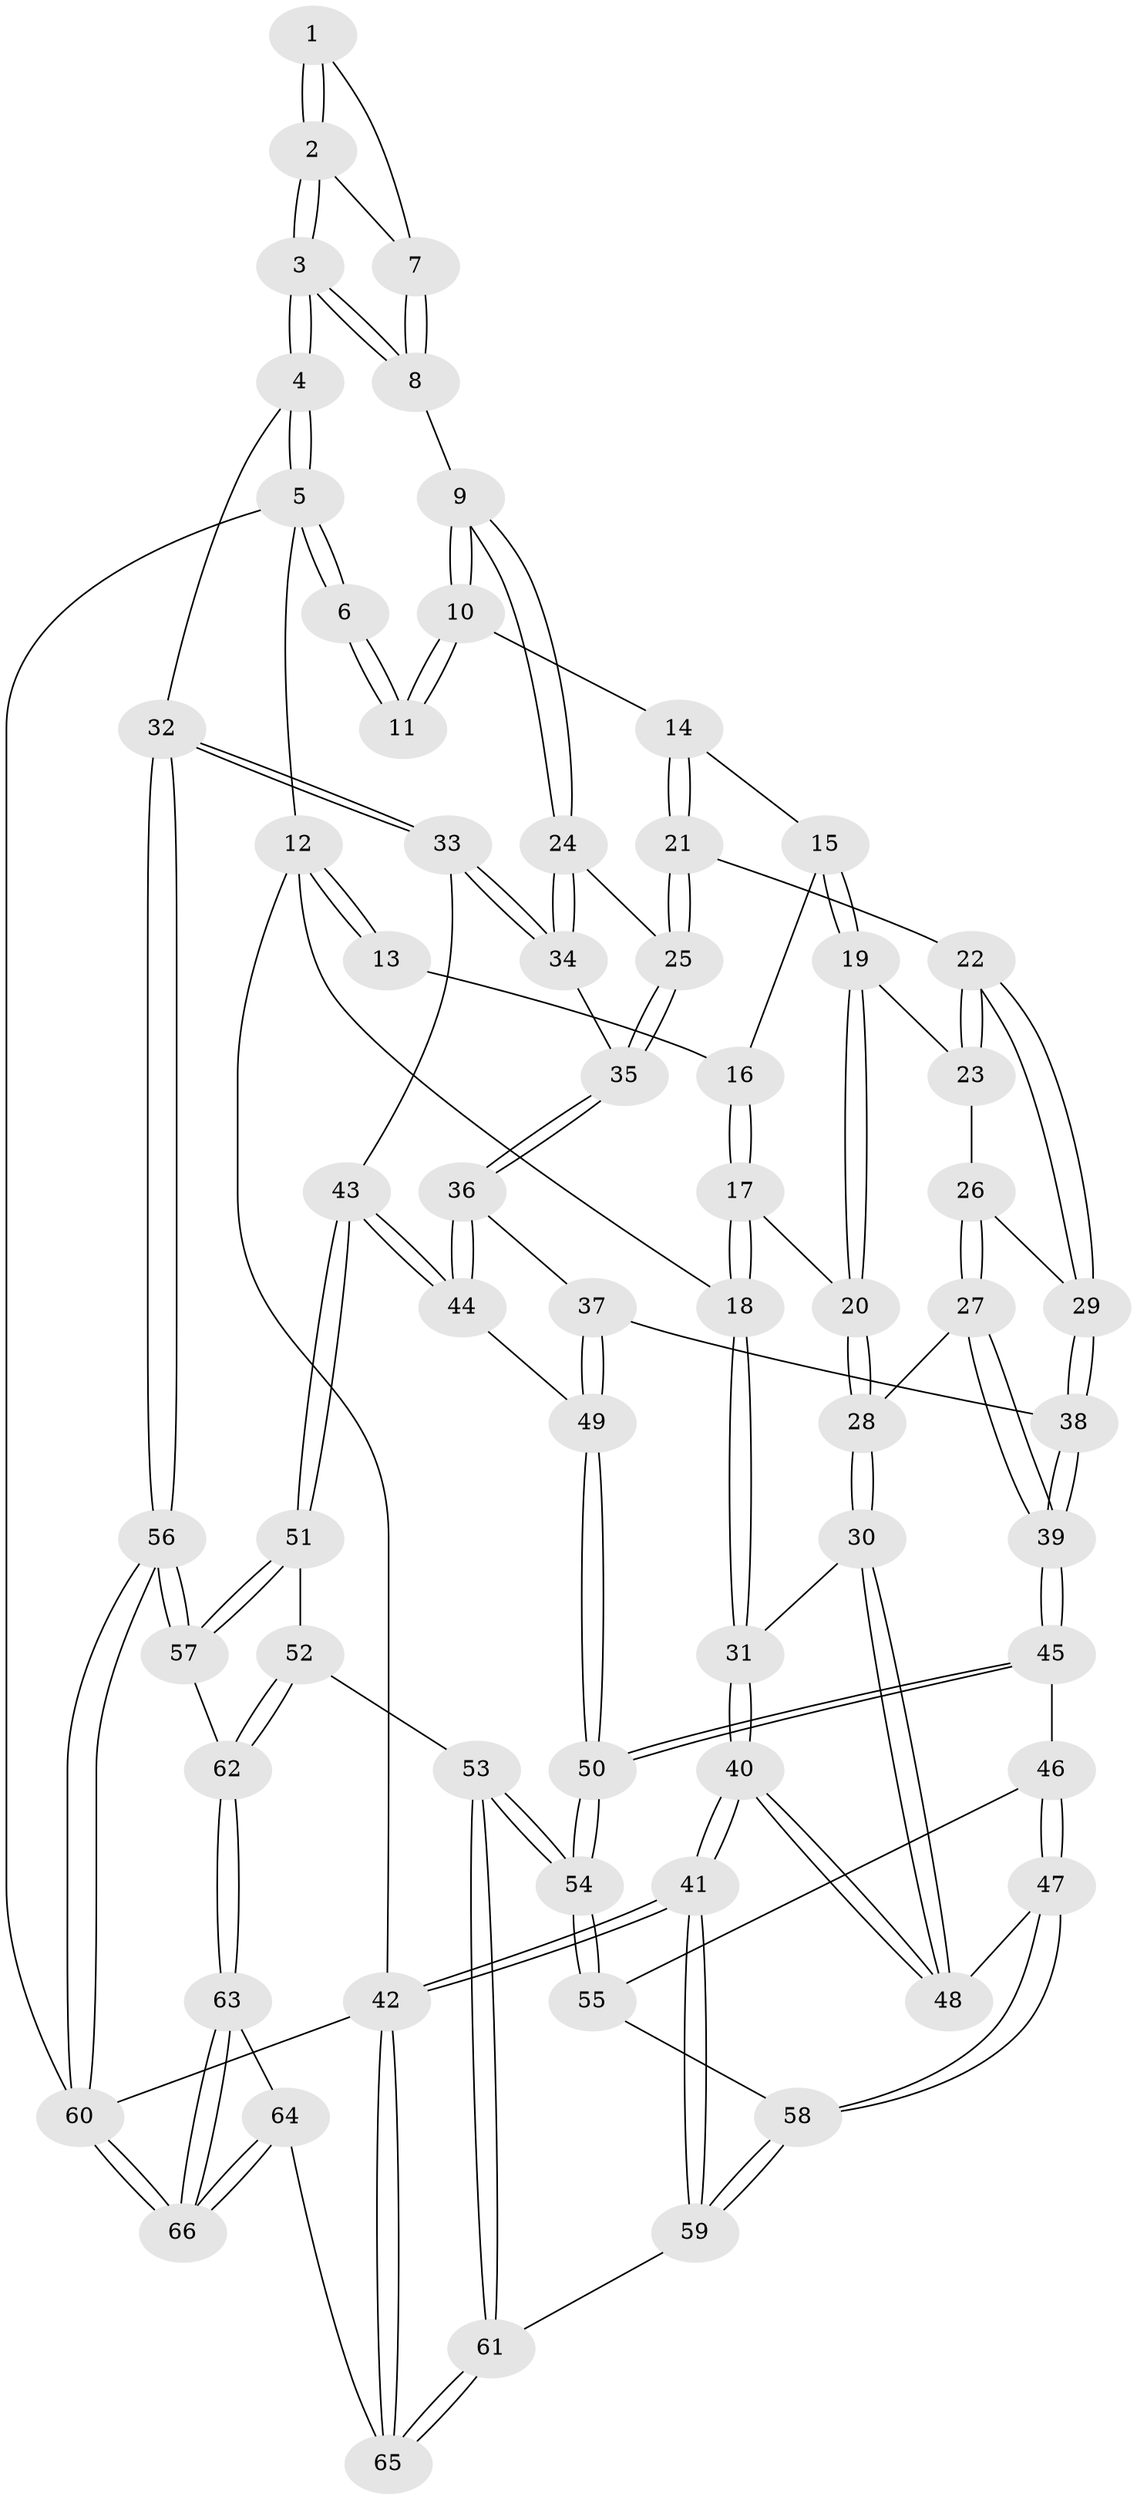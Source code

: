 // coarse degree distribution, {1: 0.02564102564102564, 3: 0.05128205128205128, 5: 0.48717948717948717, 4: 0.38461538461538464, 8: 0.02564102564102564, 6: 0.02564102564102564}
// Generated by graph-tools (version 1.1) at 2025/05/03/04/25 22:05:44]
// undirected, 66 vertices, 162 edges
graph export_dot {
graph [start="1"]
  node [color=gray90,style=filled];
  1 [pos="+0.8534370783597376+0"];
  2 [pos="+0.9592605507819648+0.10546473547419134"];
  3 [pos="+1+0.22883575214596263"];
  4 [pos="+1+0.3003647171409636"];
  5 [pos="+1+0"];
  6 [pos="+0.8350533859550546+0"];
  7 [pos="+0.8484374413526564+0.047440544592881335"];
  8 [pos="+0.791856846063331+0.15256556320188638"];
  9 [pos="+0.7161849156632691+0.16053712812631624"];
  10 [pos="+0.5828507968622318+0"];
  11 [pos="+0.5901484616872554+0"];
  12 [pos="+0+0"];
  13 [pos="+0.26060778852345495+0"];
  14 [pos="+0.4783840520061173+0.04384323888914553"];
  15 [pos="+0.4244459057747265+0.07110393615109971"];
  16 [pos="+0.2669558759522922+0.06370785975251518"];
  17 [pos="+0.21640132955880917+0.13255381714516293"];
  18 [pos="+0+0"];
  19 [pos="+0.3594382479760791+0.17846467090578835"];
  20 [pos="+0.22110777090625533+0.14733714067265347"];
  21 [pos="+0.5077047842284899+0.21993866821772073"];
  22 [pos="+0.4958515698481407+0.22565827673505676"];
  23 [pos="+0.3631461814275985+0.18699516973435454"];
  24 [pos="+0.711760072283121+0.17082141833815598"];
  25 [pos="+0.552993302455895+0.2422934024339403"];
  26 [pos="+0.35983675095456397+0.217491510828308"];
  27 [pos="+0.2071331026845598+0.3267958693827984"];
  28 [pos="+0.19686072010469166+0.32041885346080756"];
  29 [pos="+0.40713370861808346+0.31365229501311587"];
  30 [pos="+0+0.3554828691053684"];
  31 [pos="+0+0.3195289683952102"];
  32 [pos="+1+0.40426383416035466"];
  33 [pos="+0.7644431710386218+0.35900291871287837"];
  34 [pos="+0.7421192030892029+0.3343353655137099"];
  35 [pos="+0.5746555584196911+0.35854391781121675"];
  36 [pos="+0.5655904246069389+0.37499516803072336"];
  37 [pos="+0.4717107507367588+0.4039708268598375"];
  38 [pos="+0.3818416608913593+0.38085285276013464"];
  39 [pos="+0.3069835591345587+0.4148390085552319"];
  40 [pos="+0+0.8019991692249133"];
  41 [pos="+0+1"];
  42 [pos="+0+1"];
  43 [pos="+0.6881486597526901+0.517947220967859"];
  44 [pos="+0.6170036445056868+0.47936254567878456"];
  45 [pos="+0.3036900524606678+0.46117918452246587"];
  46 [pos="+0.260779266379883+0.5151800577836885"];
  47 [pos="+0.15005263584545575+0.5871023871708358"];
  48 [pos="+0.13575228579544465+0.5820836741193163"];
  49 [pos="+0.5060625229030536+0.5321487502239818"];
  50 [pos="+0.463096184816607+0.6244974260011619"];
  51 [pos="+0.6980235563572422+0.5463139822967337"];
  52 [pos="+0.6305024219176254+0.706332283572626"];
  53 [pos="+0.4913186023616707+0.7319205253894719"];
  54 [pos="+0.4816556012412129+0.7101924748849601"];
  55 [pos="+0.3010885665016035+0.6338361413999809"];
  56 [pos="+1+0.5880893704520648"];
  57 [pos="+1+0.5899614613159425"];
  58 [pos="+0.19307771946800892+0.7211034186449906"];
  59 [pos="+0.1978837392993519+0.8217880169514965"];
  60 [pos="+1+1"];
  61 [pos="+0.4148678896263922+0.8628230917704502"];
  62 [pos="+0.7744220790057923+0.7940748203547947"];
  63 [pos="+0.7742884376571868+0.8396980082277856"];
  64 [pos="+0.5552978395566749+1"];
  65 [pos="+0.4916823461929385+1"];
  66 [pos="+1+1"];
  1 -- 2;
  1 -- 2;
  1 -- 7;
  2 -- 3;
  2 -- 3;
  2 -- 7;
  3 -- 4;
  3 -- 4;
  3 -- 8;
  3 -- 8;
  4 -- 5;
  4 -- 5;
  4 -- 32;
  5 -- 6;
  5 -- 6;
  5 -- 12;
  5 -- 60;
  6 -- 11;
  6 -- 11;
  7 -- 8;
  7 -- 8;
  8 -- 9;
  9 -- 10;
  9 -- 10;
  9 -- 24;
  9 -- 24;
  10 -- 11;
  10 -- 11;
  10 -- 14;
  12 -- 13;
  12 -- 13;
  12 -- 18;
  12 -- 42;
  13 -- 16;
  14 -- 15;
  14 -- 21;
  14 -- 21;
  15 -- 16;
  15 -- 19;
  15 -- 19;
  16 -- 17;
  16 -- 17;
  17 -- 18;
  17 -- 18;
  17 -- 20;
  18 -- 31;
  18 -- 31;
  19 -- 20;
  19 -- 20;
  19 -- 23;
  20 -- 28;
  20 -- 28;
  21 -- 22;
  21 -- 25;
  21 -- 25;
  22 -- 23;
  22 -- 23;
  22 -- 29;
  22 -- 29;
  23 -- 26;
  24 -- 25;
  24 -- 34;
  24 -- 34;
  25 -- 35;
  25 -- 35;
  26 -- 27;
  26 -- 27;
  26 -- 29;
  27 -- 28;
  27 -- 39;
  27 -- 39;
  28 -- 30;
  28 -- 30;
  29 -- 38;
  29 -- 38;
  30 -- 31;
  30 -- 48;
  30 -- 48;
  31 -- 40;
  31 -- 40;
  32 -- 33;
  32 -- 33;
  32 -- 56;
  32 -- 56;
  33 -- 34;
  33 -- 34;
  33 -- 43;
  34 -- 35;
  35 -- 36;
  35 -- 36;
  36 -- 37;
  36 -- 44;
  36 -- 44;
  37 -- 38;
  37 -- 49;
  37 -- 49;
  38 -- 39;
  38 -- 39;
  39 -- 45;
  39 -- 45;
  40 -- 41;
  40 -- 41;
  40 -- 48;
  40 -- 48;
  41 -- 42;
  41 -- 42;
  41 -- 59;
  41 -- 59;
  42 -- 65;
  42 -- 65;
  42 -- 60;
  43 -- 44;
  43 -- 44;
  43 -- 51;
  43 -- 51;
  44 -- 49;
  45 -- 46;
  45 -- 50;
  45 -- 50;
  46 -- 47;
  46 -- 47;
  46 -- 55;
  47 -- 48;
  47 -- 58;
  47 -- 58;
  49 -- 50;
  49 -- 50;
  50 -- 54;
  50 -- 54;
  51 -- 52;
  51 -- 57;
  51 -- 57;
  52 -- 53;
  52 -- 62;
  52 -- 62;
  53 -- 54;
  53 -- 54;
  53 -- 61;
  53 -- 61;
  54 -- 55;
  54 -- 55;
  55 -- 58;
  56 -- 57;
  56 -- 57;
  56 -- 60;
  56 -- 60;
  57 -- 62;
  58 -- 59;
  58 -- 59;
  59 -- 61;
  60 -- 66;
  60 -- 66;
  61 -- 65;
  61 -- 65;
  62 -- 63;
  62 -- 63;
  63 -- 64;
  63 -- 66;
  63 -- 66;
  64 -- 65;
  64 -- 66;
  64 -- 66;
}
